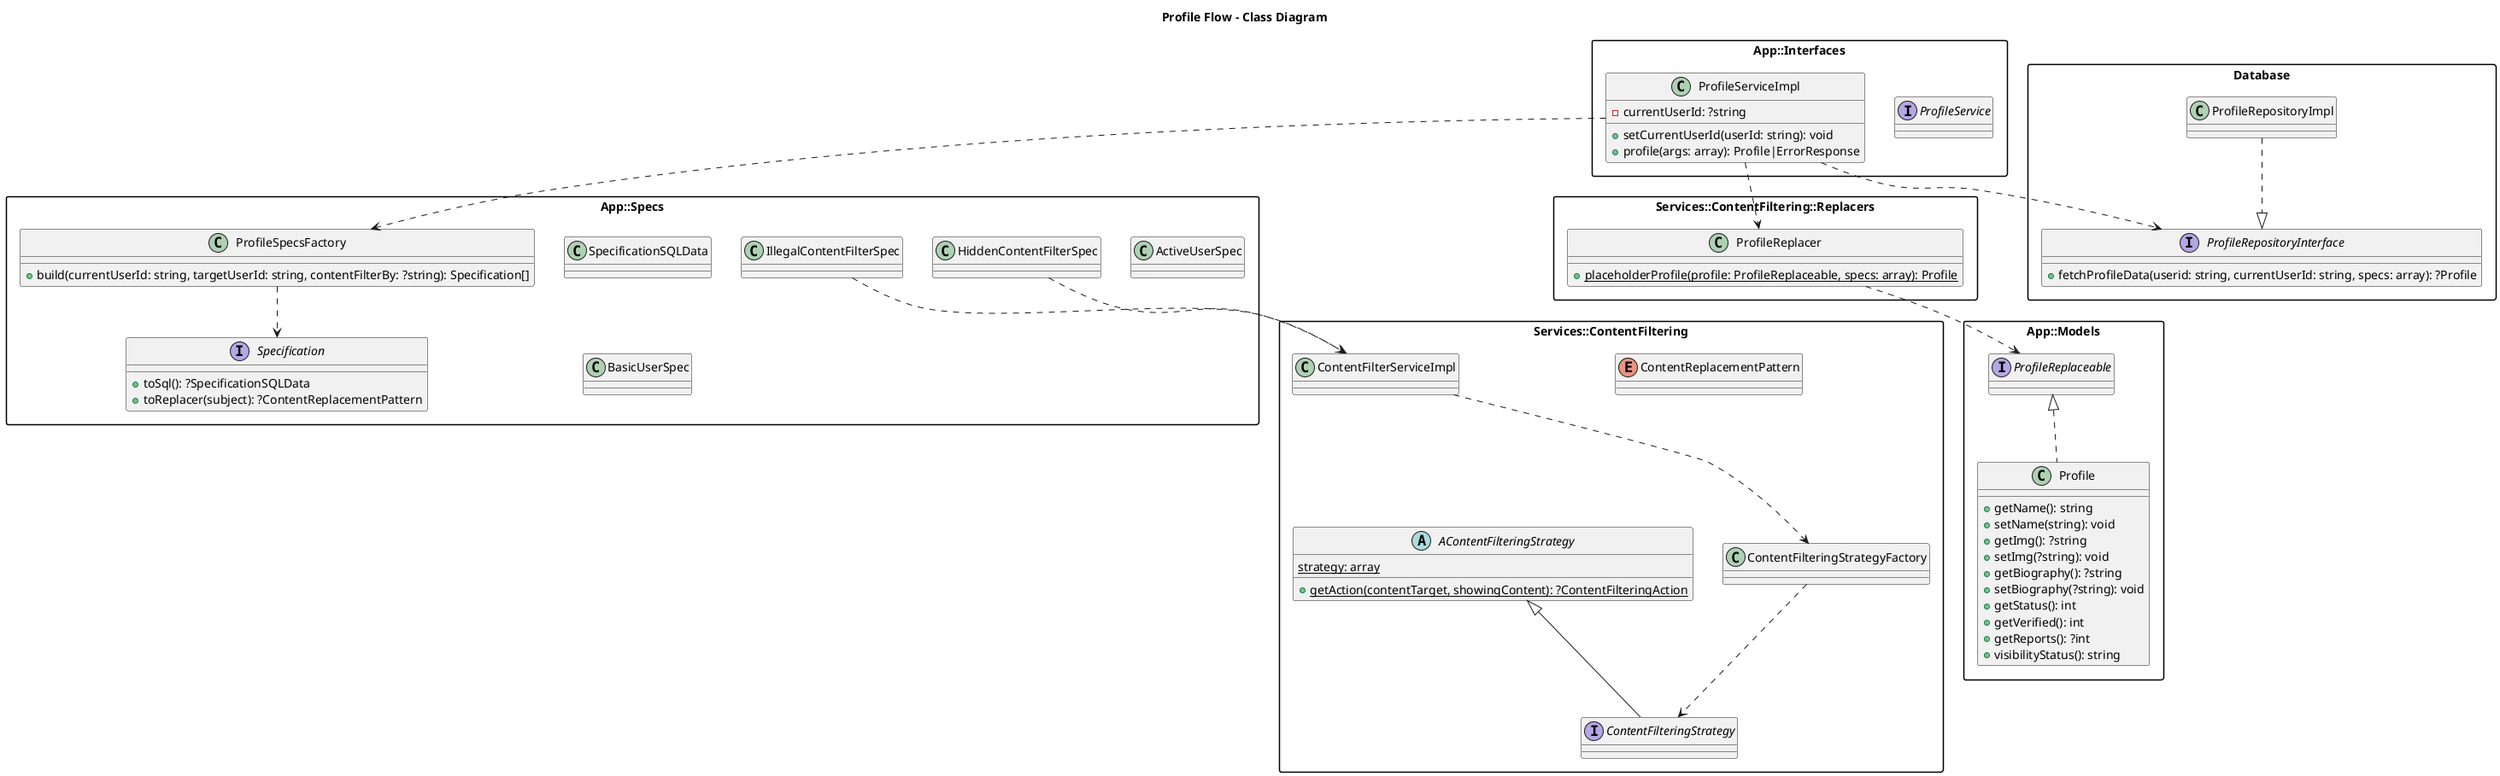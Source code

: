 @startuml name
skinparam packageStyle rectangle
title Profile Flow – Class Diagram

package "App::Interfaces" {
  interface ProfileService
  class ProfileServiceImpl {
    - currentUserId: ?string
    + setCurrentUserId(userId: string): void
    + profile(args: array): Profile|ErrorResponse
  }
}

package "App::Specs" {
  interface Specification {
    + toSql(): ?SpecificationSQLData
    + toReplacer(subject): ?ContentReplacementPattern
  }
  class ProfileSpecsFactory {
    + build(currentUserId: string, targetUserId: string, contentFilterBy: ?string): Specification[]
  }
  class SpecificationSQLData
  class ActiveUserSpec
  class BasicUserSpec
  class HiddenContentFilterSpec
  class IllegalContentFilterSpec
}

package "Services::ContentFiltering" {
  enum ContentReplacementPattern
  class ContentFilterServiceImpl
  interface ContentFilteringStrategy
  abstract class AContentFilteringStrategy {
    {static} strategy: array
    {static} + getAction(contentTarget, showingContent): ?ContentFilteringAction
  }
  class ContentFilteringStrategyFactory
}

package "Services::ContentFiltering::Replacers" {
  class ProfileReplacer {
    {static} + placeholderProfile(profile: ProfileReplaceable, specs: array): Profile
  }
}

package "Database" {
  interface ProfileRepositoryInterface {
    + fetchProfileData(userid: string, currentUserId: string, specs: array): ?Profile
  }
  class ProfileRepositoryImpl
}

package "App::Models" {
  class Profile implements ProfileReplaceable {
    + getName(): string
    + setName(string): void
    + getImg(): ?string
    + setImg(?string): void
    + getBiography(): ?string
    + setBiography(?string): void
    + getStatus(): int
    + getVerified(): int
    + getReports(): ?int
    + visibilityStatus(): string
  }
  interface ProfileReplaceable
}

ProfileServiceImpl ..> ProfileSpecsFactory
ProfileServiceImpl ..> ProfileRepositoryInterface
ProfileServiceImpl ..> ProfileReplacer
ProfileSpecsFactory ..> Specification
HiddenContentFilterSpec ..> ContentFilterServiceImpl
IllegalContentFilterSpec ..> ContentFilterServiceImpl
ContentFilterServiceImpl ..> ContentFilteringStrategyFactory
ContentFilteringStrategyFactory ..> ContentFilteringStrategy
AContentFilteringStrategy <|-- ContentFilteringStrategy
ProfileReplacer ..> ProfileReplaceable
ProfileRepositoryImpl ..|> ProfileRepositoryInterface

@enduml

